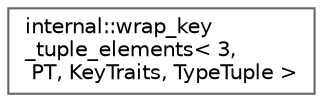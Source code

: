 digraph "类继承关系图"
{
 // LATEX_PDF_SIZE
  bgcolor="transparent";
  edge [fontname=Helvetica,fontsize=10,labelfontname=Helvetica,labelfontsize=10];
  node [fontname=Helvetica,fontsize=10,shape=box,height=0.2,width=0.4];
  rankdir="LR";
  Node0 [id="Node000000",label="internal::wrap_key\l_tuple_elements\< 3,\l PT, KeyTraits, TypeTuple \>",height=0.2,width=0.4,color="grey40", fillcolor="white", style="filled",URL="$structinternal_1_1wrap__key__tuple__elements_3_013_00_01_p_t_00_01_key_traits_00_01_type_tuple_01_4.html",tooltip=" "];
}

